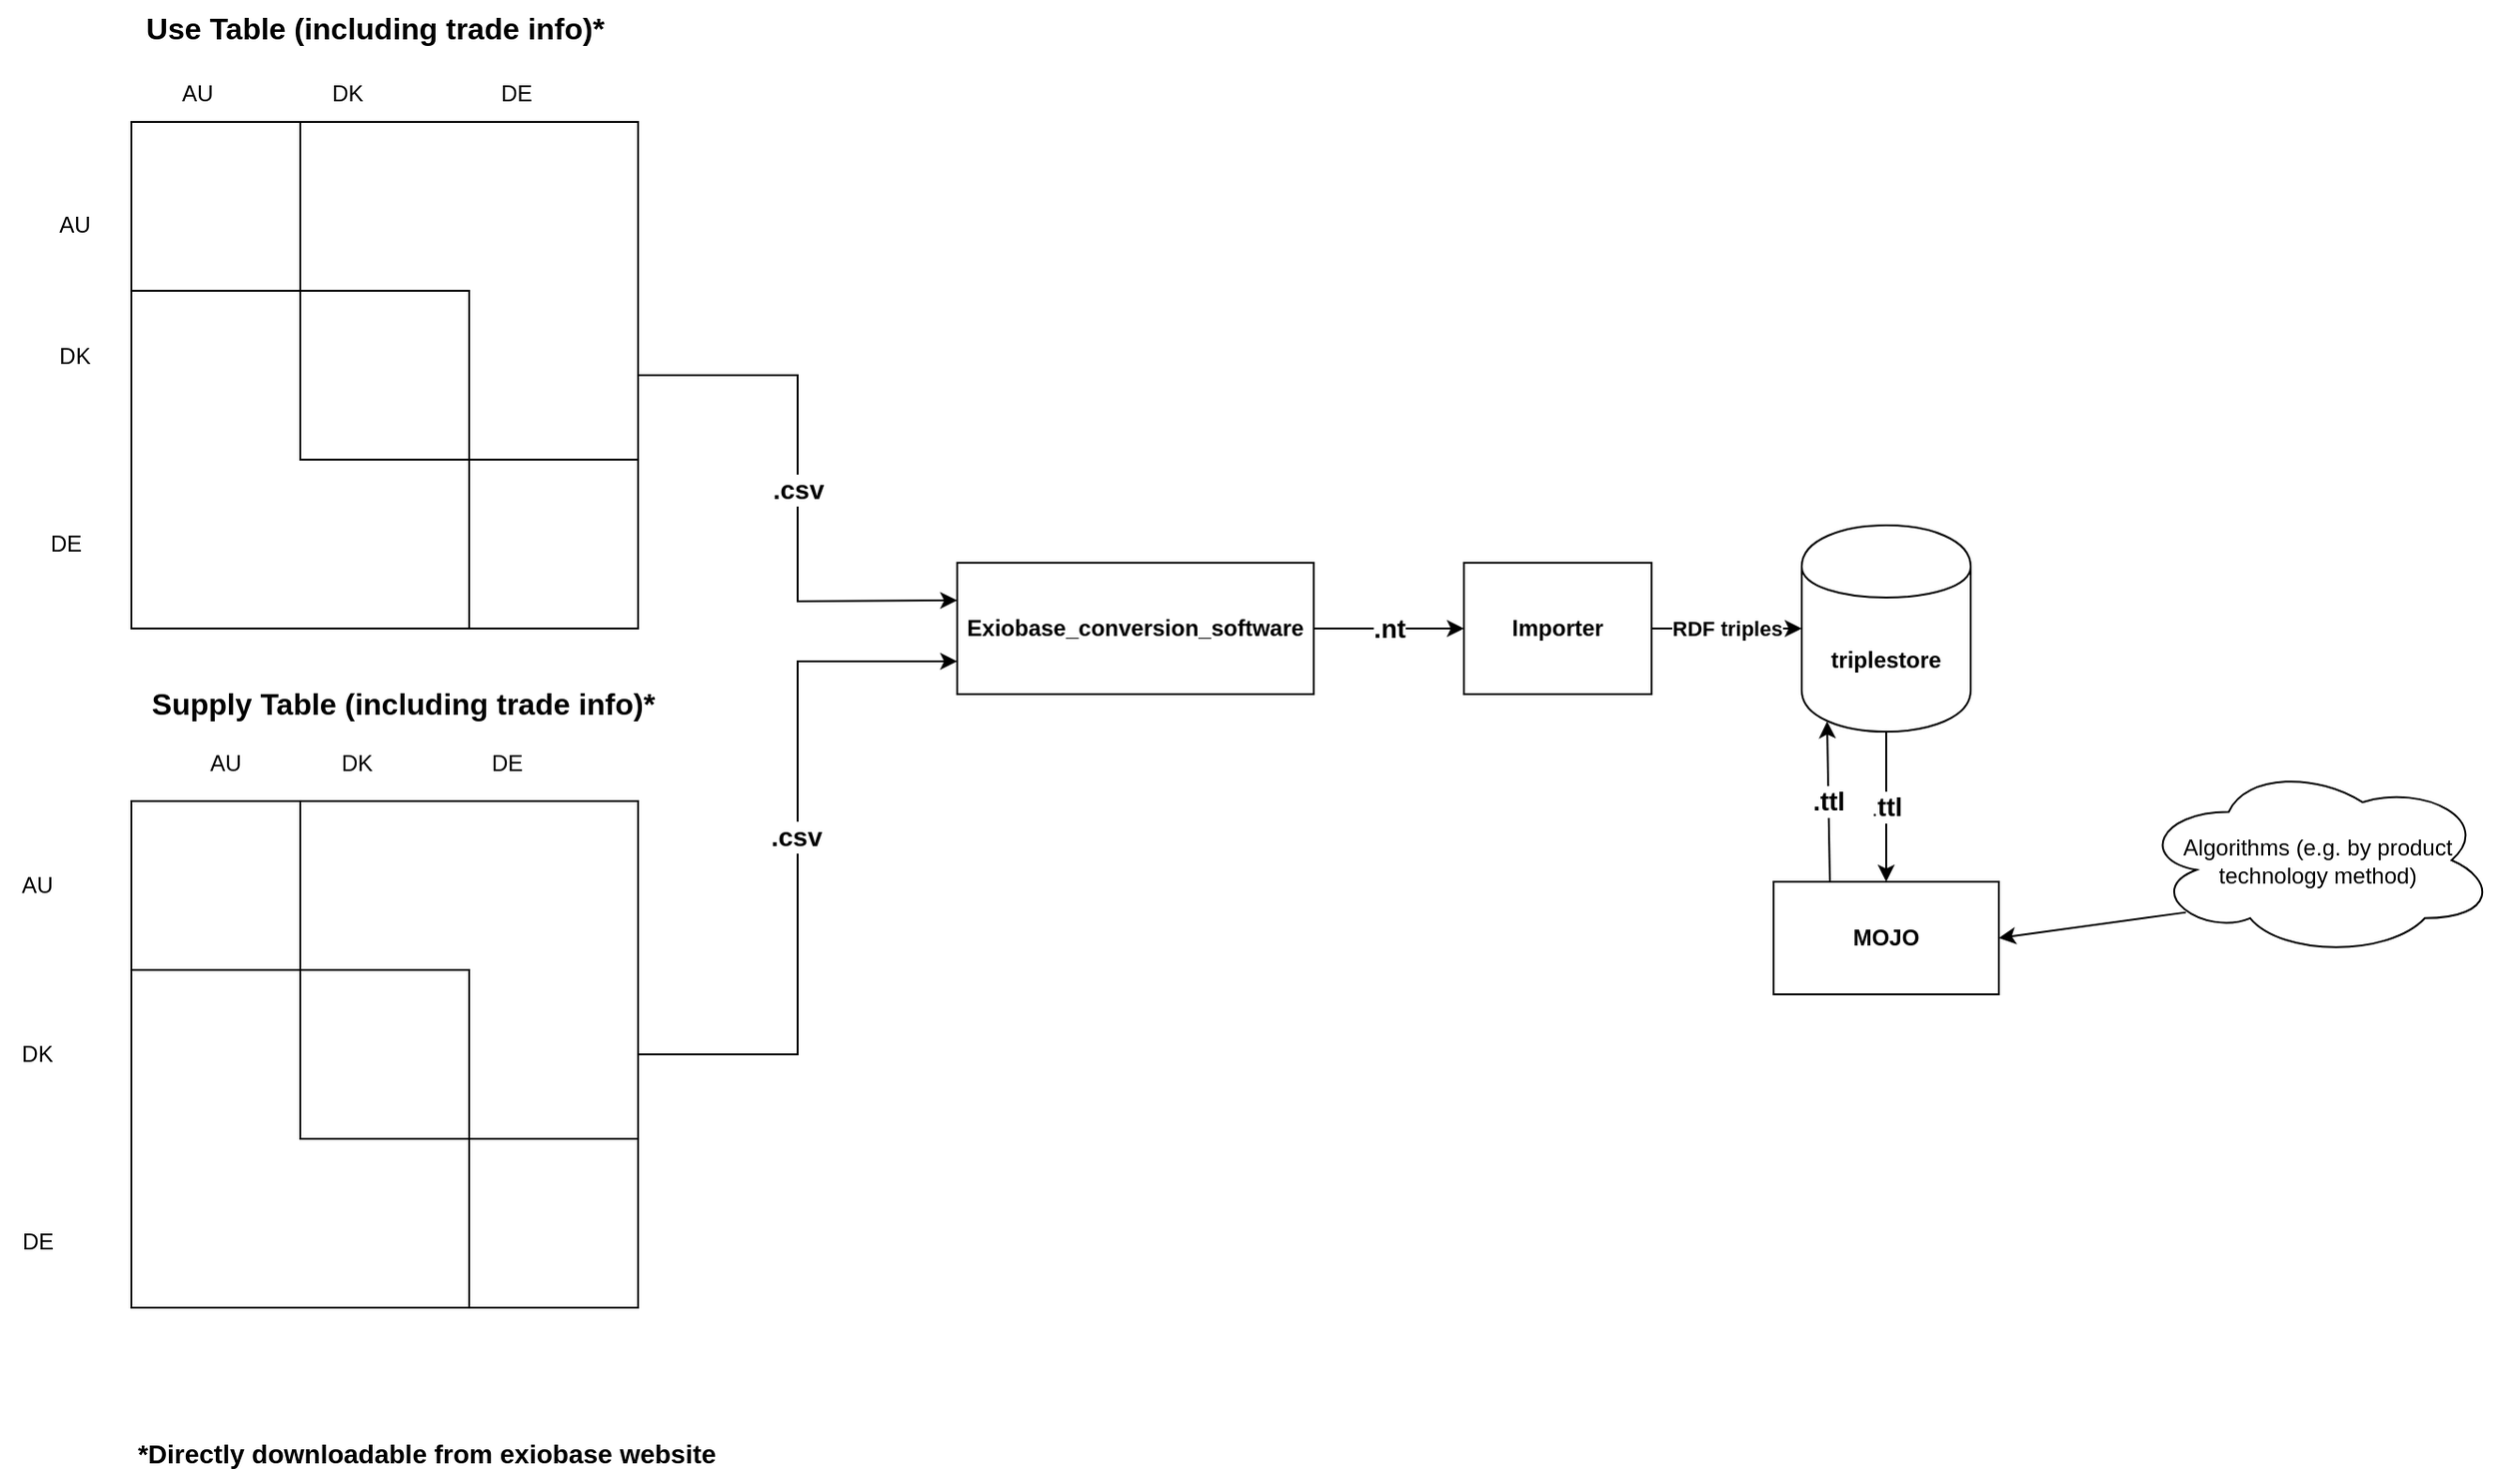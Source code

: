 <mxfile version="12.1.8" type="github" pages="2"><diagram id="cdmehnmlNts_V-qCg3Y8" name="Page-1"><mxGraphModel dx="1422" dy="833" grid="1" gridSize="10" guides="1" tooltips="1" connect="1" arrows="1" fold="1" page="1" pageScale="1" pageWidth="1654" pageHeight="1169" math="0" shadow="0"><root><mxCell id="0"/><mxCell id="1" parent="0"/><mxCell id="tAQ-dfOF-dIg6-RHShfZ-1" value="" style="whiteSpace=wrap;html=1;aspect=fixed;" parent="1" vertex="1"><mxGeometry x="90" y="75" width="90" height="90" as="geometry"/></mxCell><mxCell id="tAQ-dfOF-dIg6-RHShfZ-2" value="" style="whiteSpace=wrap;html=1;aspect=fixed;" parent="1" vertex="1"><mxGeometry x="180" y="165" width="90" height="90" as="geometry"/></mxCell><mxCell id="tAQ-dfOF-dIg6-RHShfZ-3" value="" style="whiteSpace=wrap;html=1;aspect=fixed;" parent="1" vertex="1"><mxGeometry x="270" y="255" width="90" height="90" as="geometry"/></mxCell><mxCell id="tAQ-dfOF-dIg6-RHShfZ-29" value="&lt;font style=&quot;font-size: 14px&quot;&gt;&lt;b&gt;.&lt;font style=&quot;font-size: 14px&quot;&gt;cs&lt;/font&gt;v&lt;/b&gt;&lt;/font&gt;" style="edgeStyle=orthogonalEdgeStyle;rounded=0;orthogonalLoop=1;jettySize=auto;html=1;exitX=1;exitY=0.5;exitDx=0;exitDy=0;" parent="1" source="tAQ-dfOF-dIg6-RHShfZ-4" edge="1"><mxGeometry relative="1" as="geometry"><mxPoint x="530" y="330" as="targetPoint"/></mxGeometry></mxCell><mxCell id="tAQ-dfOF-dIg6-RHShfZ-4" value="" style="whiteSpace=wrap;html=1;aspect=fixed;fillColor=none;" parent="1" vertex="1"><mxGeometry x="90" y="75" width="270" height="270" as="geometry"/></mxCell><mxCell id="tAQ-dfOF-dIg6-RHShfZ-5" value="AU" style="text;html=1;strokeColor=none;fillColor=none;align=center;verticalAlign=middle;whiteSpace=wrap;rounded=0;" parent="1" vertex="1"><mxGeometry x="40" y="120" width="40" height="20" as="geometry"/></mxCell><mxCell id="tAQ-dfOF-dIg6-RHShfZ-6" value="DK" style="text;html=1;strokeColor=none;fillColor=none;align=center;verticalAlign=middle;whiteSpace=wrap;rounded=0;" parent="1" vertex="1"><mxGeometry x="40" y="190" width="40" height="20" as="geometry"/></mxCell><mxCell id="tAQ-dfOF-dIg6-RHShfZ-7" value="DE" style="text;html=1;resizable=0;points=[];autosize=1;align=left;verticalAlign=top;spacingTop=-4;" parent="1" vertex="1"><mxGeometry x="45" y="290" width="30" height="20" as="geometry"/></mxCell><mxCell id="tAQ-dfOF-dIg6-RHShfZ-10" value="DE&lt;br&gt;" style="text;html=1;resizable=0;points=[];autosize=1;align=left;verticalAlign=top;spacingTop=-4;" parent="1" vertex="1"><mxGeometry x="285" y="50" width="30" height="20" as="geometry"/></mxCell><mxCell id="tAQ-dfOF-dIg6-RHShfZ-11" value="DK" style="text;html=1;resizable=0;points=[];autosize=1;align=left;verticalAlign=top;spacingTop=-4;" parent="1" vertex="1"><mxGeometry x="195" y="50" width="30" height="20" as="geometry"/></mxCell><mxCell id="tAQ-dfOF-dIg6-RHShfZ-12" value="AU" style="text;html=1;resizable=0;points=[];autosize=1;align=left;verticalAlign=top;spacingTop=-4;" parent="1" vertex="1"><mxGeometry x="115" y="50" width="30" height="20" as="geometry"/></mxCell><mxCell id="tAQ-dfOF-dIg6-RHShfZ-13" value="" style="whiteSpace=wrap;html=1;aspect=fixed;" parent="1" vertex="1"><mxGeometry x="90" y="437" width="90" height="90" as="geometry"/></mxCell><mxCell id="tAQ-dfOF-dIg6-RHShfZ-14" value="" style="whiteSpace=wrap;html=1;aspect=fixed;" parent="1" vertex="1"><mxGeometry x="180" y="527" width="90" height="90" as="geometry"/></mxCell><mxCell id="tAQ-dfOF-dIg6-RHShfZ-15" value="" style="whiteSpace=wrap;html=1;aspect=fixed;" parent="1" vertex="1"><mxGeometry x="270" y="617" width="90" height="90" as="geometry"/></mxCell><mxCell id="tAQ-dfOF-dIg6-RHShfZ-31" style="edgeStyle=orthogonalEdgeStyle;rounded=0;orthogonalLoop=1;jettySize=auto;html=1;exitX=1;exitY=0.5;exitDx=0;exitDy=0;entryX=0;entryY=0.75;entryDx=0;entryDy=0;" parent="1" source="tAQ-dfOF-dIg6-RHShfZ-16" target="tAQ-dfOF-dIg6-RHShfZ-32" edge="1"><mxGeometry relative="1" as="geometry"><mxPoint x="520" y="440" as="targetPoint"/></mxGeometry></mxCell><mxCell id="tAQ-dfOF-dIg6-RHShfZ-42" value="&lt;font style=&quot;font-size: 14px&quot;&gt;&lt;b&gt;.csv&lt;/b&gt;&lt;/font&gt;" style="text;html=1;resizable=0;points=[];align=center;verticalAlign=middle;labelBackgroundColor=#ffffff;" parent="tAQ-dfOF-dIg6-RHShfZ-31" vertex="1" connectable="0"><mxGeometry x="0.061" y="1" relative="1" as="geometry"><mxPoint as="offset"/></mxGeometry></mxCell><mxCell id="tAQ-dfOF-dIg6-RHShfZ-16" value="" style="whiteSpace=wrap;html=1;aspect=fixed;fillColor=none;" parent="1" vertex="1"><mxGeometry x="90" y="437" width="270" height="270" as="geometry"/></mxCell><mxCell id="tAQ-dfOF-dIg6-RHShfZ-17" value="DE&lt;br&gt;" style="text;html=1;resizable=0;points=[];autosize=1;align=left;verticalAlign=top;spacingTop=-4;" parent="1" vertex="1"><mxGeometry x="280" y="407" width="30" height="20" as="geometry"/></mxCell><mxCell id="tAQ-dfOF-dIg6-RHShfZ-18" value="DK" style="text;html=1;resizable=0;points=[];autosize=1;align=left;verticalAlign=top;spacingTop=-4;" parent="1" vertex="1"><mxGeometry x="200" y="407" width="30" height="20" as="geometry"/></mxCell><mxCell id="tAQ-dfOF-dIg6-RHShfZ-19" value="AU" style="text;html=1;resizable=0;points=[];autosize=1;align=left;verticalAlign=top;spacingTop=-4;" parent="1" vertex="1"><mxGeometry x="130" y="407" width="30" height="20" as="geometry"/></mxCell><mxCell id="tAQ-dfOF-dIg6-RHShfZ-20" value="AU" style="text;html=1;strokeColor=none;fillColor=none;align=center;verticalAlign=middle;whiteSpace=wrap;rounded=0;" parent="1" vertex="1"><mxGeometry x="20" y="472" width="40" height="20" as="geometry"/></mxCell><mxCell id="tAQ-dfOF-dIg6-RHShfZ-21" value="DK" style="text;html=1;strokeColor=none;fillColor=none;align=center;verticalAlign=middle;whiteSpace=wrap;rounded=0;" parent="1" vertex="1"><mxGeometry x="20" y="562" width="40" height="20" as="geometry"/></mxCell><mxCell id="tAQ-dfOF-dIg6-RHShfZ-23" value="DE" style="text;html=1;resizable=0;points=[];autosize=1;align=left;verticalAlign=top;spacingTop=-4;" parent="1" vertex="1"><mxGeometry x="30" y="662" width="30" height="20" as="geometry"/></mxCell><mxCell id="tAQ-dfOF-dIg6-RHShfZ-25" value="&lt;b&gt;&lt;font style=&quot;font-size: 16px&quot;&gt;Use Table (including trade info)*&lt;/font&gt;&lt;/b&gt;" style="text;html=1;strokeColor=none;fillColor=none;align=center;verticalAlign=middle;whiteSpace=wrap;rounded=0;" parent="1" vertex="1"><mxGeometry x="90" y="10" width="260" height="30" as="geometry"/></mxCell><mxCell id="tAQ-dfOF-dIg6-RHShfZ-28" value="&lt;b&gt;&lt;font style=&quot;font-size: 16px&quot;&gt;Supply Table (including trade info)*&lt;/font&gt;&lt;/b&gt;" style="text;html=1;strokeColor=none;fillColor=none;align=center;verticalAlign=middle;whiteSpace=wrap;rounded=0;" parent="1" vertex="1"><mxGeometry x="90" y="370" width="290" height="30" as="geometry"/></mxCell><mxCell id="tAQ-dfOF-dIg6-RHShfZ-36" value=".nt" style="edgeStyle=none;rounded=0;orthogonalLoop=1;jettySize=auto;html=1;exitX=1;exitY=0.5;exitDx=0;exitDy=0;fontSize=14;fontStyle=1" parent="1" source="tAQ-dfOF-dIg6-RHShfZ-32" target="tAQ-dfOF-dIg6-RHShfZ-33" edge="1"><mxGeometry relative="1" as="geometry"/></mxCell><mxCell id="tAQ-dfOF-dIg6-RHShfZ-32" value="&lt;b&gt;Exiobase_conversion_software&lt;/b&gt;" style="rounded=0;whiteSpace=wrap;html=1;fillColor=none;" parent="1" vertex="1"><mxGeometry x="530" y="310" width="190" height="70" as="geometry"/></mxCell><mxCell id="tAQ-dfOF-dIg6-RHShfZ-37" value="RDF triples" style="edgeStyle=none;rounded=0;orthogonalLoop=1;jettySize=auto;html=1;fontStyle=1" parent="1" source="tAQ-dfOF-dIg6-RHShfZ-33" target="tAQ-dfOF-dIg6-RHShfZ-35" edge="1"><mxGeometry relative="1" as="geometry"/></mxCell><mxCell id="tAQ-dfOF-dIg6-RHShfZ-33" value="&lt;b&gt;Importer&lt;/b&gt;" style="rounded=0;whiteSpace=wrap;html=1;fillColor=none;" parent="1" vertex="1"><mxGeometry x="800" y="310" width="100" height="70" as="geometry"/></mxCell><mxCell id="tAQ-dfOF-dIg6-RHShfZ-39" value=".&lt;b&gt;&lt;font style=&quot;font-size: 14px&quot;&gt;ttl&lt;/font&gt;&lt;/b&gt;" style="edgeStyle=none;rounded=0;orthogonalLoop=1;jettySize=auto;html=1;" parent="1" source="tAQ-dfOF-dIg6-RHShfZ-35" edge="1"><mxGeometry relative="1" as="geometry"><mxPoint x="1025" y="480" as="targetPoint"/><Array as="points"><mxPoint x="1025" y="440"/></Array></mxGeometry></mxCell><mxCell id="tAQ-dfOF-dIg6-RHShfZ-35" value="&lt;b&gt;triplestore&lt;/b&gt;" style="shape=cylinder;whiteSpace=wrap;html=1;boundedLbl=1;backgroundOutline=1;fillColor=none;" parent="1" vertex="1"><mxGeometry x="980" y="290" width="90" height="110" as="geometry"/></mxCell><mxCell id="tAQ-dfOF-dIg6-RHShfZ-44" value="&lt;b&gt;.ttl&lt;/b&gt;" style="edgeStyle=none;rounded=0;orthogonalLoop=1;jettySize=auto;html=1;exitX=0.25;exitY=0;exitDx=0;exitDy=0;entryX=0.15;entryY=0.95;entryDx=0;entryDy=0;entryPerimeter=0;strokeWidth=1;fontSize=14;fontStyle=0" parent="1" source="tAQ-dfOF-dIg6-RHShfZ-40" target="tAQ-dfOF-dIg6-RHShfZ-35" edge="1"><mxGeometry relative="1" as="geometry"/></mxCell><mxCell id="tAQ-dfOF-dIg6-RHShfZ-40" value="&lt;b&gt;MOJO&lt;/b&gt;" style="rounded=0;whiteSpace=wrap;html=1;fillColor=none;" parent="1" vertex="1"><mxGeometry x="965" y="480" width="120" height="60" as="geometry"/></mxCell><mxCell id="tAQ-dfOF-dIg6-RHShfZ-43" style="edgeStyle=none;rounded=0;orthogonalLoop=1;jettySize=auto;html=1;exitX=0.13;exitY=0.77;exitDx=0;exitDy=0;exitPerimeter=0;entryX=1;entryY=0.5;entryDx=0;entryDy=0;strokeWidth=1;fontSize=14;" parent="1" source="tAQ-dfOF-dIg6-RHShfZ-41" target="tAQ-dfOF-dIg6-RHShfZ-40" edge="1"><mxGeometry relative="1" as="geometry"/></mxCell><mxCell id="tAQ-dfOF-dIg6-RHShfZ-41" value="Algorithms (e.g. by product technology method)" style="ellipse;shape=cloud;whiteSpace=wrap;html=1;fillColor=none;" parent="1" vertex="1"><mxGeometry x="1160" y="417" width="190" height="103" as="geometry"/></mxCell><mxCell id="tAQ-dfOF-dIg6-RHShfZ-46" value="&lt;b&gt;*Directly downloadable from exiobase website&lt;/b&gt;" style="text;html=1;strokeColor=none;fillColor=none;align=center;verticalAlign=middle;whiteSpace=wrap;rounded=0;fontSize=14;" parent="1" vertex="1"><mxGeometry x="85" y="770" width="325" height="30" as="geometry"/></mxCell></root></mxGraphModel></diagram><diagram id="ghGAfoIzXLPtst7_ESVi" name="Page-2"><mxGraphModel dx="1422" dy="882" grid="1" gridSize="10" guides="1" tooltips="1" connect="1" arrows="1" fold="1" page="1" pageScale="1" pageWidth="1654" pageHeight="1169" math="0" shadow="0"><root><mxCell id="vdbZkXi9B0FIn85yxrzH-0"/><mxCell id="vdbZkXi9B0FIn85yxrzH-1" parent="vdbZkXi9B0FIn85yxrzH-0"/><mxCell id="vdbZkXi9B0FIn85yxrzH-3" value="DK" style="text;html=1;strokeColor=none;fillColor=none;align=center;verticalAlign=middle;whiteSpace=wrap;rounded=0;fontSize=14;" parent="vdbZkXi9B0FIn85yxrzH-1" vertex="1"><mxGeometry x="30" y="130" width="40" height="15" as="geometry"/></mxCell><mxCell id="vdbZkXi9B0FIn85yxrzH-4" value="DK" style="text;html=1;strokeColor=none;fillColor=none;align=center;verticalAlign=middle;whiteSpace=wrap;rounded=0;fontSize=14;" parent="vdbZkXi9B0FIn85yxrzH-1" vertex="1"><mxGeometry x="100" y="70" width="40" height="15" as="geometry"/></mxCell><mxCell id="vdbZkXi9B0FIn85yxrzH-6" value="DE" style="text;html=1;strokeColor=none;fillColor=none;align=center;verticalAlign=middle;whiteSpace=wrap;rounded=0;fontSize=14;" parent="vdbZkXi9B0FIn85yxrzH-1" vertex="1"><mxGeometry x="160" y="125" width="40" height="20" as="geometry"/></mxCell><mxCell id="vdbZkXi9B0FIn85yxrzH-7" value="DE" style="text;html=1;strokeColor=none;fillColor=none;align=center;verticalAlign=middle;whiteSpace=wrap;rounded=0;fontSize=14;" parent="vdbZkXi9B0FIn85yxrzH-1" vertex="1"><mxGeometry x="220" y="65" width="40" height="20" as="geometry"/></mxCell><mxCell id="vdbZkXi9B0FIn85yxrzH-9" value="AU" style="text;html=1;strokeColor=none;fillColor=none;align=center;verticalAlign=middle;whiteSpace=wrap;rounded=0;fontSize=14;" parent="vdbZkXi9B0FIn85yxrzH-1" vertex="1"><mxGeometry x="290" y="122.5" width="40" height="20" as="geometry"/></mxCell><mxCell id="vdbZkXi9B0FIn85yxrzH-10" value="AU" style="text;html=1;strokeColor=none;fillColor=none;align=center;verticalAlign=middle;whiteSpace=wrap;rounded=0;fontSize=14;" parent="vdbZkXi9B0FIn85yxrzH-1" vertex="1"><mxGeometry x="330" y="67.5" width="40" height="20" as="geometry"/></mxCell><mxCell id="WnKsD08TZ4oMKODe6HT_-0" value="DK&lt;br&gt;trade matrix" style="shape=cube;whiteSpace=wrap;html=1;boundedLbl=1;backgroundOutline=1;darkOpacity=0.05;darkOpacity2=0.1;fillColor=none;fontSize=14;" parent="vdbZkXi9B0FIn85yxrzH-1" vertex="1"><mxGeometry x="80" y="286" width="100" height="80" as="geometry"/></mxCell><mxCell id="WnKsD08TZ4oMKODe6HT_-1" value="&lt;b&gt;U&lt;/b&gt;" style="whiteSpace=wrap;html=1;aspect=fixed;fillColor=none;fontSize=14;" parent="vdbZkXi9B0FIn85yxrzH-1" vertex="1"><mxGeometry x="80" y="92.5" width="80" height="80" as="geometry"/></mxCell><mxCell id="WnKsD08TZ4oMKODe6HT_-2" value="&lt;b&gt;U&lt;/b&gt;" style="whiteSpace=wrap;html=1;aspect=fixed;fillColor=none;fontSize=14;" parent="vdbZkXi9B0FIn85yxrzH-1" vertex="1"><mxGeometry x="200" y="90" width="80" height="80" as="geometry"/></mxCell><mxCell id="WnKsD08TZ4oMKODe6HT_-3" value="&lt;b&gt;U&lt;/b&gt;" style="whiteSpace=wrap;html=1;aspect=fixed;fillColor=none;fontSize=14;" parent="vdbZkXi9B0FIn85yxrzH-1" vertex="1"><mxGeometry x="320" y="90" width="80" height="80" as="geometry"/></mxCell><mxCell id="WnKsD08TZ4oMKODe6HT_-6" value="DE&lt;br&gt;trade matrix" style="shape=cube;whiteSpace=wrap;html=1;boundedLbl=1;backgroundOutline=1;darkOpacity=0.05;darkOpacity2=0.1;fillColor=none;fontSize=14;" parent="vdbZkXi9B0FIn85yxrzH-1" vertex="1"><mxGeometry x="200" y="286" width="100" height="80" as="geometry"/></mxCell><mxCell id="WnKsD08TZ4oMKODe6HT_-7" value="AU&lt;br&gt;trade matrix" style="shape=cube;whiteSpace=wrap;html=1;boundedLbl=1;backgroundOutline=1;darkOpacity=0.05;darkOpacity2=0.1;fillColor=none;fontSize=14;" parent="vdbZkXi9B0FIn85yxrzH-1" vertex="1"><mxGeometry x="320" y="286" width="100" height="80" as="geometry"/></mxCell><mxCell id="WnKsD08TZ4oMKODe6HT_-8" value="&lt;b&gt;Separate country specific supply and Use tables&lt;/b&gt;" style="text;html=1;strokeColor=none;fillColor=none;align=center;verticalAlign=middle;whiteSpace=wrap;rounded=0;fontSize=14;" parent="vdbZkXi9B0FIn85yxrzH-1" vertex="1"><mxGeometry x="40" y="25" width="420" height="40" as="geometry"/></mxCell><mxCell id="L5SXWdXF1Wc6o8ApPVYR-2" value=".&lt;font style=&quot;font-size: 14px&quot;&gt;&lt;b&gt;csv&lt;/b&gt;&lt;/font&gt;" style="edgeStyle=orthogonalEdgeStyle;rounded=0;orthogonalLoop=1;jettySize=auto;html=1;exitX=1;exitY=0.5;exitDx=0;exitDy=0;" edge="1" parent="vdbZkXi9B0FIn85yxrzH-1" source="L5SXWdXF1Wc6o8ApPVYR-0" target="L5SXWdXF1Wc6o8ApPVYR-1"><mxGeometry relative="1" as="geometry"/></mxCell><mxCell id="L5SXWdXF1Wc6o8ApPVYR-0" value="" style="rounded=0;whiteSpace=wrap;html=1;fillColor=none;dashed=1;" vertex="1" parent="vdbZkXi9B0FIn85yxrzH-1"><mxGeometry x="35" y="58" width="430" height="343" as="geometry"/></mxCell><mxCell id="vOGsEi8djWNm8bwB19oL-8" value=".nt" style="edgeStyle=orthogonalEdgeStyle;rounded=0;orthogonalLoop=1;jettySize=auto;html=1;exitX=1;exitY=0.5;exitDx=0;exitDy=0;entryX=0.5;entryY=0;entryDx=0;entryDy=0;fontSize=14;fontStyle=1" edge="1" parent="vdbZkXi9B0FIn85yxrzH-1" source="L5SXWdXF1Wc6o8ApPVYR-1" target="vOGsEi8djWNm8bwB19oL-1"><mxGeometry relative="1" as="geometry"/></mxCell><mxCell id="vOGsEi8djWNm8bwB19oL-42" value="&lt;b&gt;Alternative pathway (.nt)&lt;/b&gt;" style="edgeStyle=orthogonalEdgeStyle;rounded=0;orthogonalLoop=1;jettySize=auto;html=1;exitX=0.25;exitY=1;exitDx=0;exitDy=0;entryX=0.375;entryY=1.017;entryDx=0;entryDy=0;entryPerimeter=0;fontSize=14;fillColor=#f8cecc;strokeColor=#b85450;strokeWidth=4;dashed=1;" edge="1" parent="vdbZkXi9B0FIn85yxrzH-1" source="L5SXWdXF1Wc6o8ApPVYR-1" target="vOGsEi8djWNm8bwB19oL-5"><mxGeometry relative="1" as="geometry"><Array as="points"><mxPoint x="668" y="350"/><mxPoint x="510" y="350"/><mxPoint x="510" y="720"/><mxPoint x="1010" y="720"/></Array></mxGeometry></mxCell><mxCell id="L5SXWdXF1Wc6o8ApPVYR-1" value="Exiobase_conversion_Software" style="rounded=0;whiteSpace=wrap;html=1;fillColor=none;" vertex="1" parent="vdbZkXi9B0FIn85yxrzH-1"><mxGeometry x="620" y="200.5" width="190" height="58" as="geometry"/></mxCell><mxCell id="vOGsEi8djWNm8bwB19oL-0" value="RDF triples" style="edgeStyle=none;rounded=0;orthogonalLoop=1;jettySize=auto;html=1;fontStyle=1" edge="1" parent="vdbZkXi9B0FIn85yxrzH-1" source="vOGsEi8djWNm8bwB19oL-1" target="vOGsEi8djWNm8bwB19oL-3"><mxGeometry relative="1" as="geometry"/></mxCell><mxCell id="vOGsEi8djWNm8bwB19oL-1" value="&lt;b&gt;Importer&lt;/b&gt;" style="rounded=0;whiteSpace=wrap;html=1;fillColor=none;" vertex="1" parent="vdbZkXi9B0FIn85yxrzH-1"><mxGeometry x="800" y="286" width="100" height="70" as="geometry"/></mxCell><mxCell id="vOGsEi8djWNm8bwB19oL-2" value=".&lt;b&gt;&lt;font style=&quot;font-size: 14px&quot;&gt;ttl&lt;/font&gt;&lt;/b&gt;" style="edgeStyle=none;rounded=0;orthogonalLoop=1;jettySize=auto;html=1;" edge="1" parent="vdbZkXi9B0FIn85yxrzH-1" source="vOGsEi8djWNm8bwB19oL-3"><mxGeometry relative="1" as="geometry"><mxPoint x="1025" y="456" as="targetPoint"/><Array as="points"><mxPoint x="1025" y="416"/></Array></mxGeometry></mxCell><mxCell id="vOGsEi8djWNm8bwB19oL-3" value="&lt;b&gt;triplestore&lt;/b&gt;" style="shape=cylinder;whiteSpace=wrap;html=1;boundedLbl=1;backgroundOutline=1;fillColor=none;" vertex="1" parent="vdbZkXi9B0FIn85yxrzH-1"><mxGeometry x="980" y="266" width="90" height="110" as="geometry"/></mxCell><mxCell id="vOGsEi8djWNm8bwB19oL-4" value="&lt;b&gt;.ttl&lt;/b&gt;" style="edgeStyle=none;rounded=0;orthogonalLoop=1;jettySize=auto;html=1;exitX=0.25;exitY=0;exitDx=0;exitDy=0;entryX=0.15;entryY=0.95;entryDx=0;entryDy=0;entryPerimeter=0;strokeWidth=1;fontSize=14;fontStyle=0" edge="1" parent="vdbZkXi9B0FIn85yxrzH-1" source="vOGsEi8djWNm8bwB19oL-5" target="vOGsEi8djWNm8bwB19oL-3"><mxGeometry relative="1" as="geometry"/></mxCell><mxCell id="vOGsEi8djWNm8bwB19oL-5" value="&lt;b&gt;MOJO&lt;/b&gt;" style="rounded=0;whiteSpace=wrap;html=1;fillColor=none;" vertex="1" parent="vdbZkXi9B0FIn85yxrzH-1"><mxGeometry x="965" y="456" width="120" height="60" as="geometry"/></mxCell><mxCell id="vOGsEi8djWNm8bwB19oL-6" style="edgeStyle=none;rounded=0;orthogonalLoop=1;jettySize=auto;html=1;exitX=0.13;exitY=0.77;exitDx=0;exitDy=0;exitPerimeter=0;entryX=1;entryY=0.5;entryDx=0;entryDy=0;strokeWidth=1;fontSize=14;" edge="1" parent="vdbZkXi9B0FIn85yxrzH-1" source="vOGsEi8djWNm8bwB19oL-7" target="vOGsEi8djWNm8bwB19oL-5"><mxGeometry relative="1" as="geometry"/></mxCell><mxCell id="vOGsEi8djWNm8bwB19oL-7" value="Algorithms (e.g. by product technology method)" style="ellipse;shape=cloud;whiteSpace=wrap;html=1;fillColor=none;" vertex="1" parent="vdbZkXi9B0FIn85yxrzH-1"><mxGeometry x="1160" y="393" width="190" height="103" as="geometry"/></mxCell><mxCell id="vOGsEi8djWNm8bwB19oL-12" style="edgeStyle=orthogonalEdgeStyle;rounded=0;orthogonalLoop=1;jettySize=auto;html=1;exitX=0.07;exitY=0.4;exitDx=0;exitDy=0;exitPerimeter=0;entryX=0.75;entryY=1;entryDx=0;entryDy=0;fontSize=14;" edge="1" parent="vdbZkXi9B0FIn85yxrzH-1" source="vOGsEi8djWNm8bwB19oL-9" target="vOGsEi8djWNm8bwB19oL-5"><mxGeometry relative="1" as="geometry"/></mxCell><mxCell id="vOGsEi8djWNm8bwB19oL-9" value="Algorithm Combine the trade matrix&amp;nbsp;&lt;br&gt;with the country specific SUT" style="ellipse;shape=cloud;whiteSpace=wrap;html=1;fillColor=none;" vertex="1" parent="vdbZkXi9B0FIn85yxrzH-1"><mxGeometry x="1100" y="516" width="250" height="104" as="geometry"/></mxCell><mxCell id="vOGsEi8djWNm8bwB19oL-16" style="edgeStyle=orthogonalEdgeStyle;rounded=0;orthogonalLoop=1;jettySize=auto;html=1;exitX=0.625;exitY=0.2;exitDx=0;exitDy=0;exitPerimeter=0;fontSize=14;dashed=1;" edge="1" parent="vdbZkXi9B0FIn85yxrzH-1" source="vOGsEi8djWNm8bwB19oL-13"><mxGeometry relative="1" as="geometry"><mxPoint x="980" y="440" as="targetPoint"/><Array as="points"><mxPoint x="768" y="440"/></Array></mxGeometry></mxCell><mxCell id="vOGsEi8djWNm8bwB19oL-13" value="Returns triples for the complete MRIO table" style="ellipse;shape=cloud;whiteSpace=wrap;html=1;fillColor=none;fontSize=14;" vertex="1" parent="vdbZkXi9B0FIn85yxrzH-1"><mxGeometry x="500" y="440" width="410" height="80" as="geometry"/></mxCell><mxCell id="vOGsEi8djWNm8bwB19oL-18" value="&lt;b&gt;V'&lt;/b&gt;" style="whiteSpace=wrap;html=1;aspect=fixed;fillColor=none;fontSize=14;" vertex="1" parent="vdbZkXi9B0FIn85yxrzH-1"><mxGeometry x="80" y="190" width="80" height="80" as="geometry"/></mxCell><mxCell id="vOGsEi8djWNm8bwB19oL-19" value="&lt;b&gt;V'&lt;/b&gt;" style="whiteSpace=wrap;html=1;aspect=fixed;fillColor=none;fontSize=14;" vertex="1" parent="vdbZkXi9B0FIn85yxrzH-1"><mxGeometry x="200" y="190" width="80" height="80" as="geometry"/></mxCell><mxCell id="vOGsEi8djWNm8bwB19oL-20" value="&lt;b&gt;V'&lt;/b&gt;" style="whiteSpace=wrap;html=1;aspect=fixed;fillColor=none;fontSize=14;" vertex="1" parent="vdbZkXi9B0FIn85yxrzH-1"><mxGeometry x="320" y="190" width="80" height="80" as="geometry"/></mxCell><mxCell id="vOGsEi8djWNm8bwB19oL-21" value="DK" style="text;html=1;strokeColor=none;fillColor=none;align=center;verticalAlign=middle;whiteSpace=wrap;rounded=0;fontSize=14;" vertex="1" parent="vdbZkXi9B0FIn85yxrzH-1"><mxGeometry x="30" y="222.5" width="40" height="15" as="geometry"/></mxCell><mxCell id="vOGsEi8djWNm8bwB19oL-22" value="DE" style="text;html=1;strokeColor=none;fillColor=none;align=center;verticalAlign=middle;whiteSpace=wrap;rounded=0;fontSize=14;" vertex="1" parent="vdbZkXi9B0FIn85yxrzH-1"><mxGeometry x="160" y="220" width="40" height="20" as="geometry"/></mxCell><mxCell id="vOGsEi8djWNm8bwB19oL-23" value="AU" style="text;html=1;strokeColor=none;fillColor=none;align=center;verticalAlign=middle;whiteSpace=wrap;rounded=0;fontSize=14;" vertex="1" parent="vdbZkXi9B0FIn85yxrzH-1"><mxGeometry x="290" y="222.5" width="40" height="20" as="geometry"/></mxCell><mxCell id="vOGsEi8djWNm8bwB19oL-31" value="" style="whiteSpace=wrap;html=1;aspect=fixed;fillColor=none;fontSize=14;" vertex="1" parent="vdbZkXi9B0FIn85yxrzH-1"><mxGeometry x="120" y="640" width="40" height="40" as="geometry"/></mxCell><mxCell id="vOGsEi8djWNm8bwB19oL-32" value="" style="whiteSpace=wrap;html=1;aspect=fixed;fillColor=none;fontSize=14;" vertex="1" parent="vdbZkXi9B0FIn85yxrzH-1"><mxGeometry x="160" y="680" width="40" height="40" as="geometry"/></mxCell><mxCell id="vOGsEi8djWNm8bwB19oL-33" value="" style="whiteSpace=wrap;html=1;aspect=fixed;fillColor=none;fontSize=14;" vertex="1" parent="vdbZkXi9B0FIn85yxrzH-1"><mxGeometry x="200" y="720" width="40" height="40" as="geometry"/></mxCell><mxCell id="vOGsEi8djWNm8bwB19oL-38" value="&lt;b&gt;.csv&lt;/b&gt;" style="edgeStyle=orthogonalEdgeStyle;rounded=0;orthogonalLoop=1;jettySize=auto;html=1;exitX=0.5;exitY=0;exitDx=0;exitDy=0;fontSize=14;" edge="1" parent="vdbZkXi9B0FIn85yxrzH-1" source="vOGsEi8djWNm8bwB19oL-34" target="L5SXWdXF1Wc6o8ApPVYR-0"><mxGeometry relative="1" as="geometry"/></mxCell><mxCell id="vOGsEi8djWNm8bwB19oL-34" value="" style="rounded=0;whiteSpace=wrap;html=1;fillColor=none;fontSize=14;" vertex="1" parent="vdbZkXi9B0FIn85yxrzH-1"><mxGeometry x="120" y="640" width="120" height="120" as="geometry"/></mxCell><mxCell id="vOGsEi8djWNm8bwB19oL-39" value="&lt;b&gt;Exiobase HSUT&lt;/b&gt;" style="text;html=1;resizable=0;points=[];autosize=1;align=left;verticalAlign=top;spacingTop=-4;fontSize=14;" vertex="1" parent="vdbZkXi9B0FIn85yxrzH-1"><mxGeometry x="132" y="784" width="120" height="20" as="geometry"/></mxCell></root></mxGraphModel></diagram></mxfile>